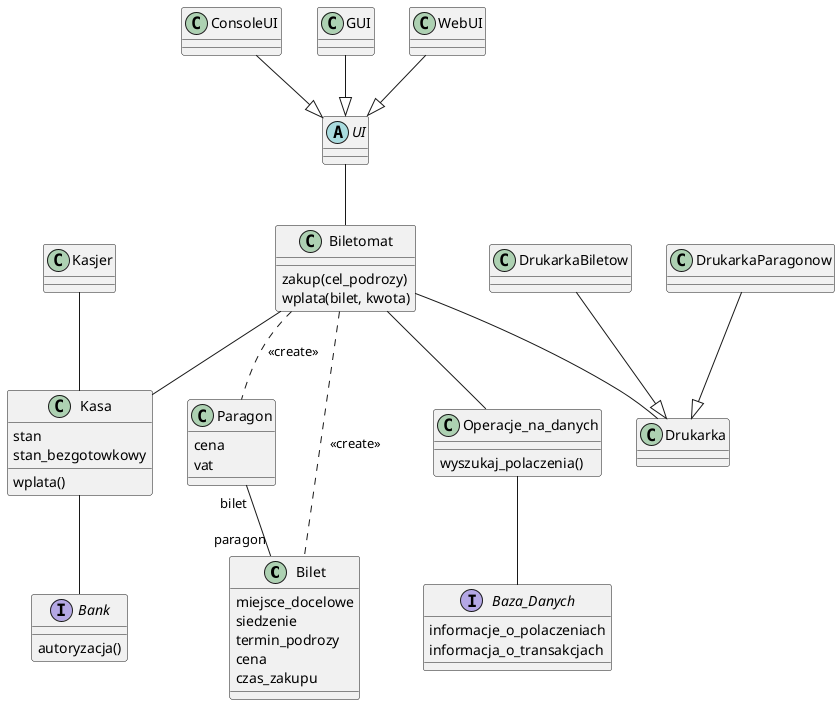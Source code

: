 @startuml

class Bilet{
    miejsce_docelowe
    siedzenie
    termin_podrozy
    cena 
    czas_zakupu
    'paragon opisane przez asocjację
}

class Paragon{
    'bilet opisane przez asocjację
    cena
    vat
}


class Kasjer{

}

class Biletomat{
    zakup(cel_podrozy)
    wplata(bilet, kwota)
}

class Kasa{
    stan
    stan_bezgotowkowy
    wplata()
}

interface Bank{
    autoryzacja()
}

abstract class UI{}

class Drukarka{}

class Operacje_na_danych{
    wyszukaj_polaczenia()
}

interface Baza_Danych{
    informacje_o_polaczeniach
    informacja_o_transakcjach
}

Paragon "bilet" -- "paragon" Bilet
Biletomat -- Kasa
Kasjer -- Kasa 
DrukarkaParagonow --|> Drukarka
DrukarkaBiletow --|> Drukarka
Biletomat -- Drukarka
UI -- Biletomat
ConsoleUI --|> UI
GUI --|> UI
WebUI --|> UI
Operacje_na_danych -- Baza_Danych
Biletomat -- Operacje_na_danych
Kasa -- Bank

Biletomat .. Bilet : <<create>>
Biletomat .. Paragon : <<create>>
@enduml
